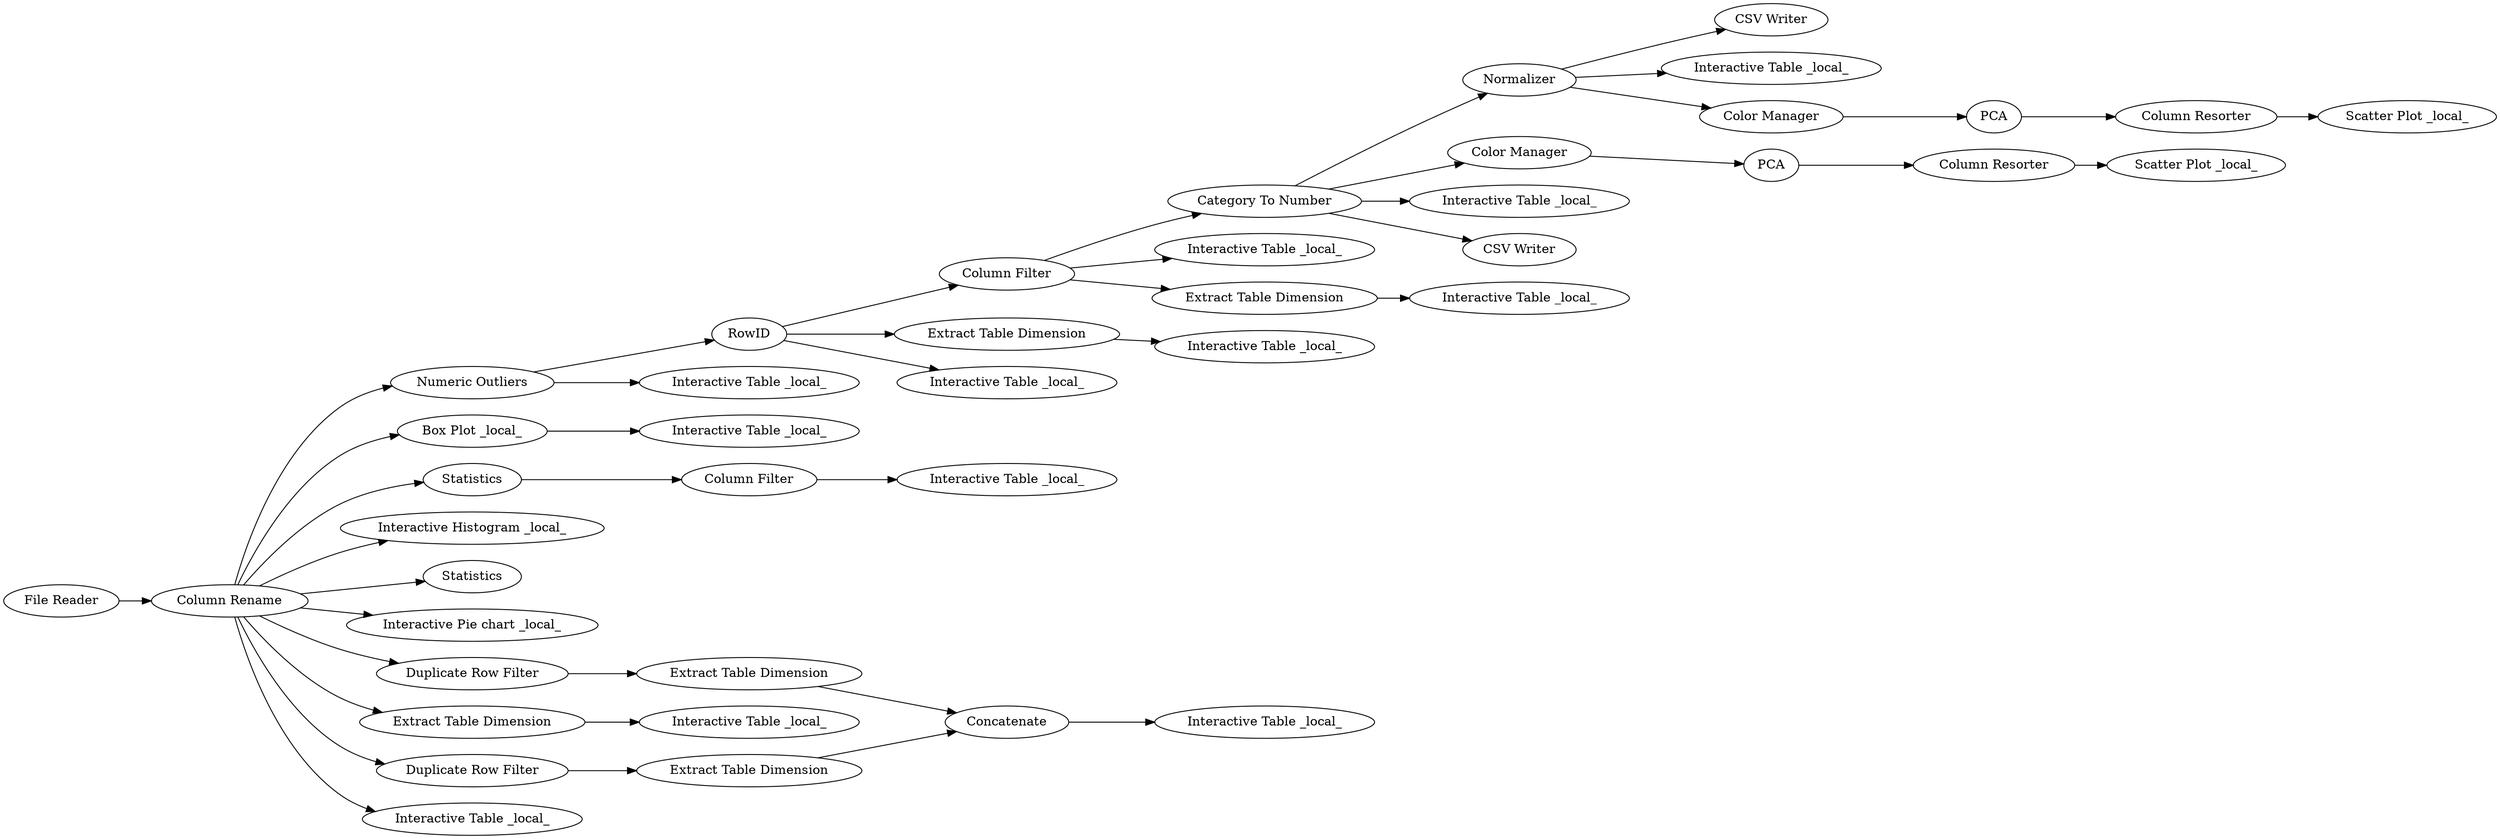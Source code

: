 digraph {
	31 -> 34
	35 -> 10
	63 -> 73
	39 -> 40
	35 -> 46
	67 -> 65
	55 -> 52
	35 -> 30
	68 -> 70
	63 -> 72
	60 -> 55
	35 -> 5
	64 -> 68
	10 -> 16
	30 -> 31
	55 -> 67
	16 -> 47
	42 -> 39
	63 -> 66
	1 -> 35
	35 -> 8
	35 -> 4
	60 -> 58
	35 -> 36
	47 -> 48
	16 -> 60
	55 -> 74
	60 -> 61
	69 -> 71
	49 -> 50
	61 -> 62
	16 -> 54
	65 -> 69
	37 -> 39
	35 -> 41
	36 -> 42
	35 -> 49
	46 -> 45
	41 -> 37
	10 -> 53
	66 -> 64
	35 -> 15
	55 -> 63
	55 [label="Category To Number"]
	45 [label="Interactive Table _local_"]
	52 [label="Interactive Table _local_"]
	58 [label="Interactive Table _local_"]
	8 [label=Statistics]
	74 [label="CSV Writer"]
	64 [label=PCA]
	49 [label="Extract Table Dimension"]
	41 [label="Duplicate Row Filter"]
	31 [label="Column Filter"]
	15 [label="Interactive Table _local_"]
	54 [label="Interactive Table _local_"]
	10 [label="Numeric Outliers"]
	16 [label=RowID]
	48 [label="Interactive Table _local_"]
	50 [label="Interactive Table _local_"]
	1 [label="File Reader"]
	42 [label="Extract Table Dimension"]
	53 [label="Interactive Table _local_"]
	68 [label="Column Resorter"]
	67 [label="Color Manager"]
	72 [label="Interactive Table _local_"]
	47 [label="Extract Table Dimension"]
	4 [label="Interactive Pie chart _local_"]
	63 [label=Normalizer]
	61 [label="Extract Table Dimension"]
	60 [label="Column Filter"]
	5 [label="Interactive Histogram _local_"]
	35 [label="Column Rename"]
	34 [label="Interactive Table _local_"]
	62 [label="Interactive Table _local_"]
	66 [label="Color Manager"]
	70 [label="Scatter Plot _local_"]
	65 [label=PCA]
	36 [label="Duplicate Row Filter"]
	69 [label="Column Resorter"]
	46 [label="Box Plot _local_"]
	71 [label="Scatter Plot _local_"]
	40 [label="Interactive Table _local_"]
	39 [label=Concatenate]
	73 [label="CSV Writer"]
	30 [label=Statistics]
	37 [label="Extract Table Dimension"]
	rankdir=LR
}
